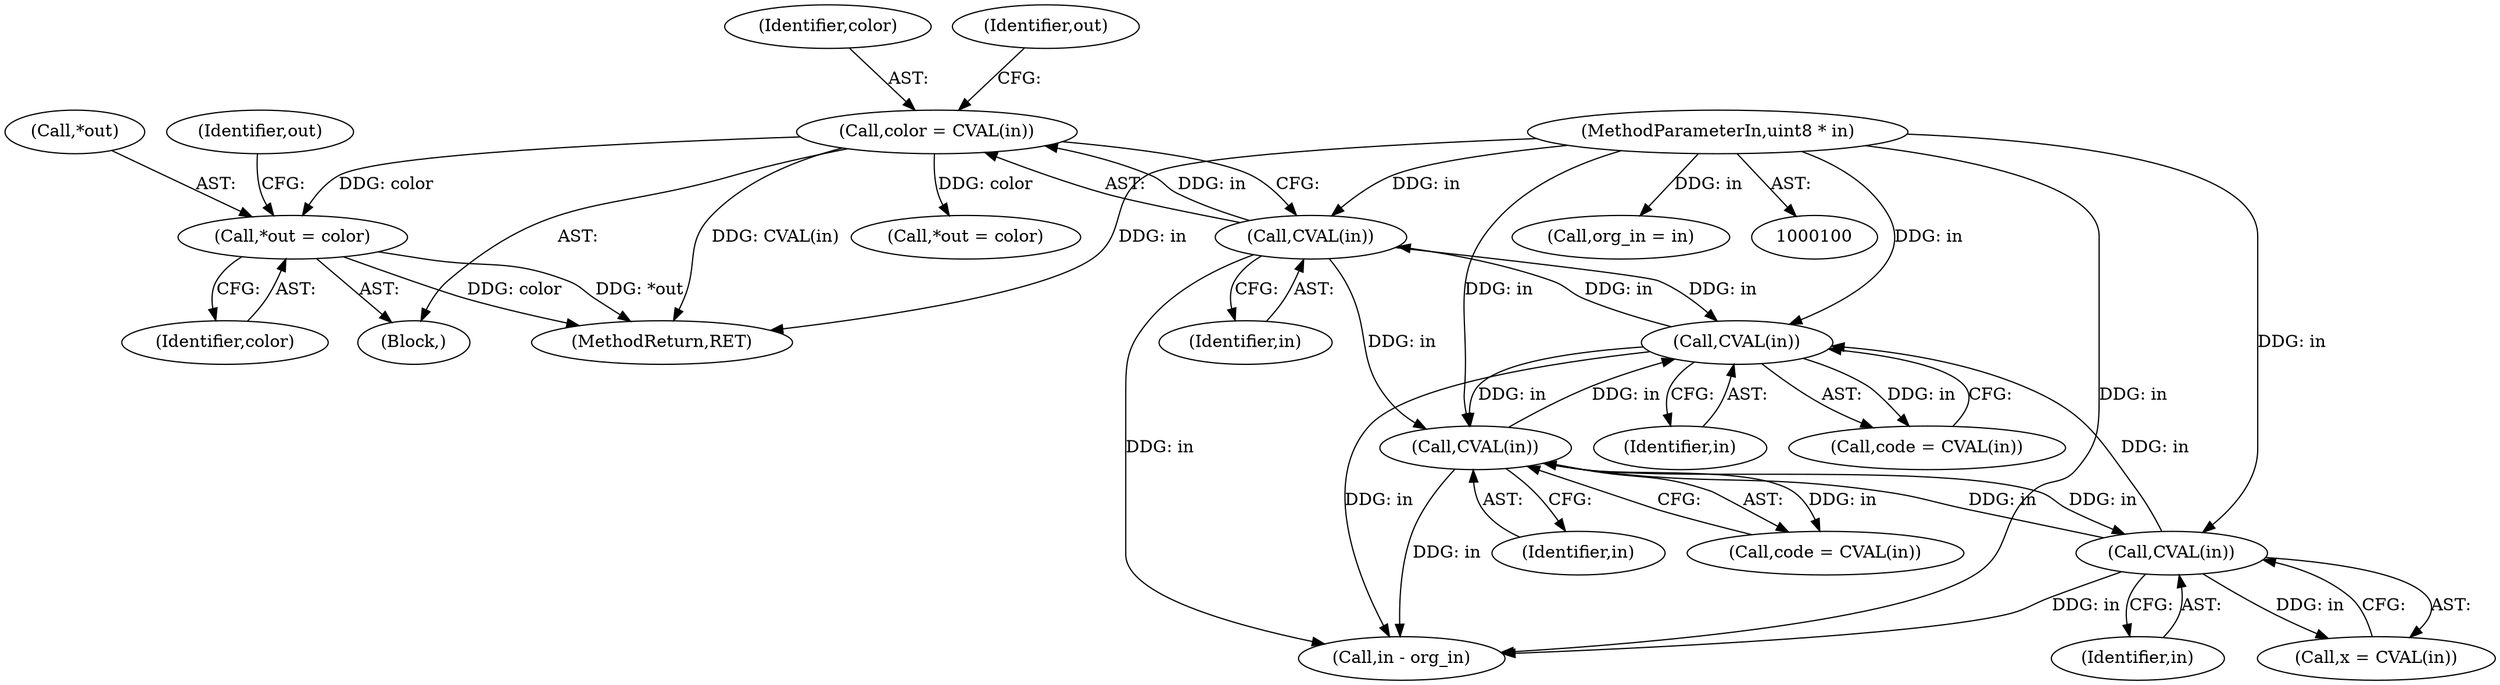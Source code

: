 digraph "0_rdesktop_4dca546d04321a610c1835010b5dad85163b65e1_0@pointer" {
"1000221" [label="(Call,*out = color)"];
"1000217" [label="(Call,color = CVAL(in))"];
"1000219" [label="(Call,CVAL(in))"];
"1000176" [label="(Call,CVAL(in))"];
"1000300" [label="(Call,CVAL(in))"];
"1000257" [label="(Call,CVAL(in))"];
"1000101" [label="(MethodParameterIn,uint8 * in)"];
"1000174" [label="(Call,code = CVAL(in))"];
"1000218" [label="(Identifier,color)"];
"1000176" [label="(Call,CVAL(in))"];
"1000257" [label="(Call,CVAL(in))"];
"1000384" [label="(Call,in - org_in)"];
"1000258" [label="(Identifier,in)"];
"1000298" [label="(Call,x = CVAL(in))"];
"1000223" [label="(Identifier,out)"];
"1000216" [label="(Block,)"];
"1000255" [label="(Call,code = CVAL(in))"];
"1000300" [label="(Call,CVAL(in))"];
"1000219" [label="(Call,CVAL(in))"];
"1000101" [label="(MethodParameterIn,uint8 * in)"];
"1000237" [label="(Call,*out = color)"];
"1000222" [label="(Call,*out)"];
"1000301" [label="(Identifier,in)"];
"1000221" [label="(Call,*out = color)"];
"1000387" [label="(MethodReturn,RET)"];
"1000224" [label="(Identifier,color)"];
"1000177" [label="(Identifier,in)"];
"1000220" [label="(Identifier,in)"];
"1000217" [label="(Call,color = CVAL(in))"];
"1000121" [label="(Call,org_in = in)"];
"1000226" [label="(Identifier,out)"];
"1000221" -> "1000216"  [label="AST: "];
"1000221" -> "1000224"  [label="CFG: "];
"1000222" -> "1000221"  [label="AST: "];
"1000224" -> "1000221"  [label="AST: "];
"1000226" -> "1000221"  [label="CFG: "];
"1000221" -> "1000387"  [label="DDG: *out"];
"1000221" -> "1000387"  [label="DDG: color"];
"1000217" -> "1000221"  [label="DDG: color"];
"1000217" -> "1000216"  [label="AST: "];
"1000217" -> "1000219"  [label="CFG: "];
"1000218" -> "1000217"  [label="AST: "];
"1000219" -> "1000217"  [label="AST: "];
"1000223" -> "1000217"  [label="CFG: "];
"1000217" -> "1000387"  [label="DDG: CVAL(in)"];
"1000219" -> "1000217"  [label="DDG: in"];
"1000217" -> "1000237"  [label="DDG: color"];
"1000219" -> "1000220"  [label="CFG: "];
"1000220" -> "1000219"  [label="AST: "];
"1000219" -> "1000176"  [label="DDG: in"];
"1000176" -> "1000219"  [label="DDG: in"];
"1000101" -> "1000219"  [label="DDG: in"];
"1000219" -> "1000257"  [label="DDG: in"];
"1000219" -> "1000384"  [label="DDG: in"];
"1000176" -> "1000174"  [label="AST: "];
"1000176" -> "1000177"  [label="CFG: "];
"1000177" -> "1000176"  [label="AST: "];
"1000174" -> "1000176"  [label="CFG: "];
"1000176" -> "1000174"  [label="DDG: in"];
"1000300" -> "1000176"  [label="DDG: in"];
"1000257" -> "1000176"  [label="DDG: in"];
"1000101" -> "1000176"  [label="DDG: in"];
"1000176" -> "1000257"  [label="DDG: in"];
"1000176" -> "1000384"  [label="DDG: in"];
"1000300" -> "1000298"  [label="AST: "];
"1000300" -> "1000301"  [label="CFG: "];
"1000301" -> "1000300"  [label="AST: "];
"1000298" -> "1000300"  [label="CFG: "];
"1000300" -> "1000257"  [label="DDG: in"];
"1000300" -> "1000298"  [label="DDG: in"];
"1000257" -> "1000300"  [label="DDG: in"];
"1000101" -> "1000300"  [label="DDG: in"];
"1000300" -> "1000384"  [label="DDG: in"];
"1000257" -> "1000255"  [label="AST: "];
"1000257" -> "1000258"  [label="CFG: "];
"1000258" -> "1000257"  [label="AST: "];
"1000255" -> "1000257"  [label="CFG: "];
"1000257" -> "1000255"  [label="DDG: in"];
"1000101" -> "1000257"  [label="DDG: in"];
"1000257" -> "1000384"  [label="DDG: in"];
"1000101" -> "1000100"  [label="AST: "];
"1000101" -> "1000387"  [label="DDG: in"];
"1000101" -> "1000121"  [label="DDG: in"];
"1000101" -> "1000384"  [label="DDG: in"];
}
